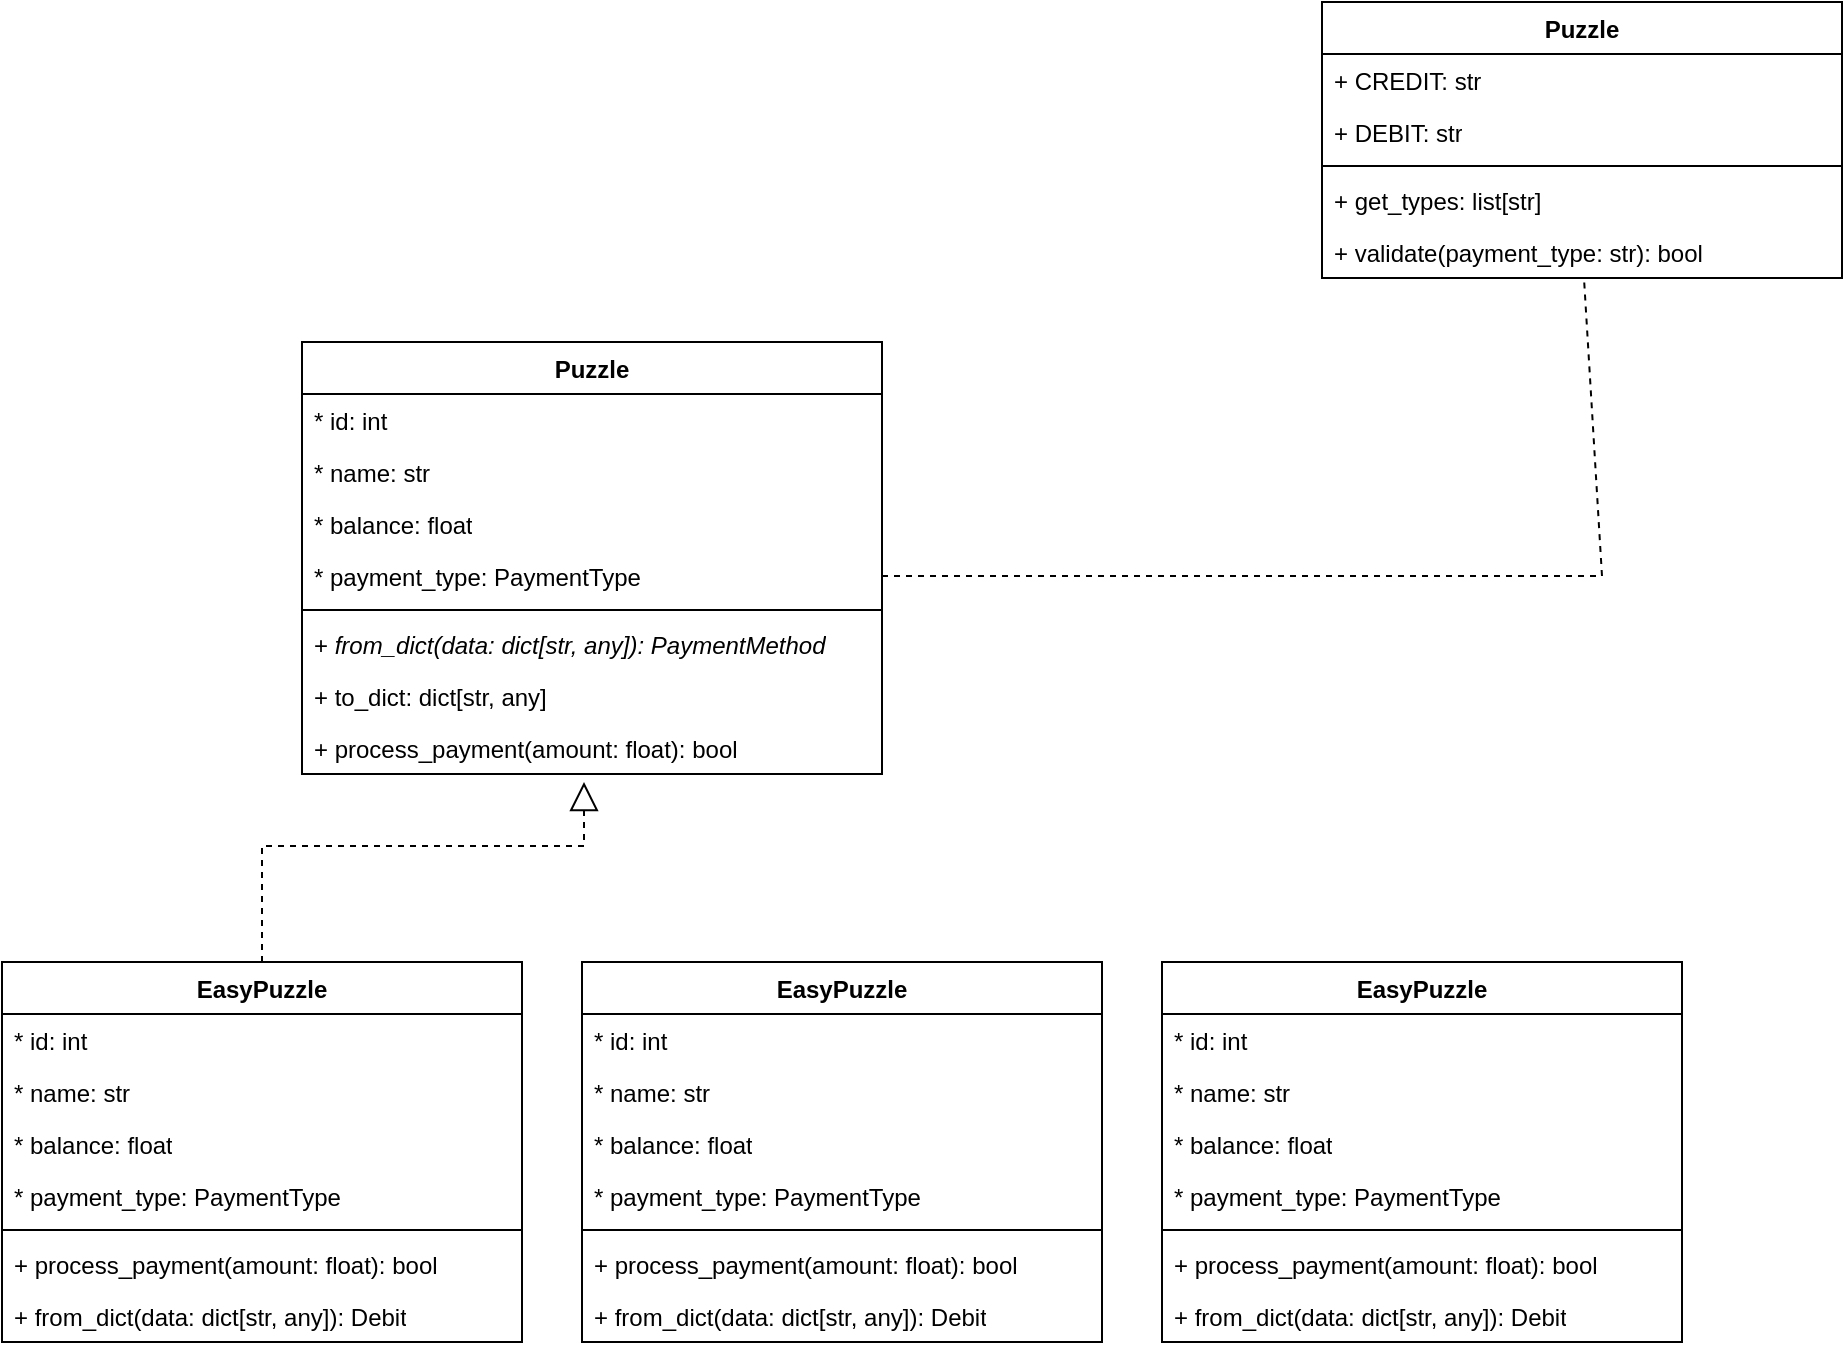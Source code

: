 <mxfile version="27.1.6">
  <diagram name="Página-1" id="glJOcvaWONBNWKPFWCOH">
    <mxGraphModel dx="2980" dy="2234" grid="1" gridSize="10" guides="1" tooltips="1" connect="1" arrows="1" fold="1" page="1" pageScale="1" pageWidth="827" pageHeight="1169" math="0" shadow="0">
      <root>
        <mxCell id="0" />
        <mxCell id="1" parent="0" />
        <mxCell id="m9dHpaMrici153sOGZXo-9" value="Puzzle" style="swimlane;fontStyle=1;align=center;verticalAlign=top;childLayout=stackLayout;horizontal=1;startSize=26;horizontalStack=0;resizeParent=1;resizeParentMax=0;resizeLast=0;collapsible=1;marginBottom=0;whiteSpace=wrap;html=1;" parent="1" vertex="1">
          <mxGeometry x="540" y="-150" width="290" height="216" as="geometry" />
        </mxCell>
        <mxCell id="m9dHpaMrici153sOGZXo-10" value="* id: int" style="text;strokeColor=none;fillColor=none;align=left;verticalAlign=top;spacingLeft=4;spacingRight=4;overflow=hidden;rotatable=0;points=[[0,0.5],[1,0.5]];portConstraint=eastwest;whiteSpace=wrap;html=1;" parent="m9dHpaMrici153sOGZXo-9" vertex="1">
          <mxGeometry y="26" width="290" height="26" as="geometry" />
        </mxCell>
        <mxCell id="m9dHpaMrici153sOGZXo-11" value="*&amp;nbsp;name: str" style="text;strokeColor=none;fillColor=none;align=left;verticalAlign=top;spacingLeft=4;spacingRight=4;overflow=hidden;rotatable=0;points=[[0,0.5],[1,0.5]];portConstraint=eastwest;whiteSpace=wrap;html=1;" parent="m9dHpaMrici153sOGZXo-9" vertex="1">
          <mxGeometry y="52" width="290" height="26" as="geometry" />
        </mxCell>
        <mxCell id="m9dHpaMrici153sOGZXo-12" value="*&amp;nbsp;balance: float" style="text;strokeColor=none;fillColor=none;align=left;verticalAlign=top;spacingLeft=4;spacingRight=4;overflow=hidden;rotatable=0;points=[[0,0.5],[1,0.5]];portConstraint=eastwest;whiteSpace=wrap;html=1;" parent="m9dHpaMrici153sOGZXo-9" vertex="1">
          <mxGeometry y="78" width="290" height="26" as="geometry" />
        </mxCell>
        <mxCell id="qnR3vU40s_SDo-sZ6Q9r-2" value="* payment_type: PaymentType" style="text;strokeColor=none;fillColor=none;align=left;verticalAlign=top;spacingLeft=4;spacingRight=4;overflow=hidden;rotatable=0;points=[[0,0.5],[1,0.5]];portConstraint=eastwest;whiteSpace=wrap;html=1;" parent="m9dHpaMrici153sOGZXo-9" vertex="1">
          <mxGeometry y="104" width="290" height="26" as="geometry" />
        </mxCell>
        <mxCell id="m9dHpaMrici153sOGZXo-16" value="" style="line;strokeWidth=1;fillColor=none;align=left;verticalAlign=middle;spacingTop=-1;spacingLeft=3;spacingRight=3;rotatable=0;labelPosition=right;points=[];portConstraint=eastwest;strokeColor=inherit;" parent="m9dHpaMrici153sOGZXo-9" vertex="1">
          <mxGeometry y="130" width="290" height="8" as="geometry" />
        </mxCell>
        <mxCell id="m9dHpaMrici153sOGZXo-33" value="+ &lt;i&gt;from_dict(data: dict[str, any]): PaymentMethod&lt;/i&gt;" style="text;strokeColor=none;fillColor=none;align=left;verticalAlign=top;spacingLeft=4;spacingRight=4;overflow=hidden;rotatable=0;points=[[0,0.5],[1,0.5]];portConstraint=eastwest;whiteSpace=wrap;html=1;" parent="m9dHpaMrici153sOGZXo-9" vertex="1">
          <mxGeometry y="138" width="290" height="26" as="geometry" />
        </mxCell>
        <mxCell id="m9dHpaMrici153sOGZXo-17" value="+ to_dict: dict[str, any]" style="text;strokeColor=none;fillColor=none;align=left;verticalAlign=top;spacingLeft=4;spacingRight=4;overflow=hidden;rotatable=0;points=[[0,0.5],[1,0.5]];portConstraint=eastwest;whiteSpace=wrap;html=1;" parent="m9dHpaMrici153sOGZXo-9" vertex="1">
          <mxGeometry y="164" width="290" height="26" as="geometry" />
        </mxCell>
        <mxCell id="m9dHpaMrici153sOGZXo-19" value="+ process_payment(amount: float): bool" style="text;strokeColor=none;fillColor=none;align=left;verticalAlign=top;spacingLeft=4;spacingRight=4;overflow=hidden;rotatable=0;points=[[0,0.5],[1,0.5]];portConstraint=eastwest;whiteSpace=wrap;html=1;" parent="m9dHpaMrici153sOGZXo-9" vertex="1">
          <mxGeometry y="190" width="290" height="26" as="geometry" />
        </mxCell>
        <mxCell id="m9dHpaMrici153sOGZXo-20" value="EasyPuzzle" style="swimlane;fontStyle=1;align=center;verticalAlign=top;childLayout=stackLayout;horizontal=1;startSize=26;horizontalStack=0;resizeParent=1;resizeParentMax=0;resizeLast=0;collapsible=1;marginBottom=0;whiteSpace=wrap;html=1;" parent="1" vertex="1">
          <mxGeometry x="390" y="160" width="260" height="190" as="geometry" />
        </mxCell>
        <mxCell id="m9dHpaMrici153sOGZXo-34" value="* id: int" style="text;strokeColor=none;fillColor=none;align=left;verticalAlign=top;spacingLeft=4;spacingRight=4;overflow=hidden;rotatable=0;points=[[0,0.5],[1,0.5]];portConstraint=eastwest;whiteSpace=wrap;html=1;" parent="m9dHpaMrici153sOGZXo-20" vertex="1">
          <mxGeometry y="26" width="260" height="26" as="geometry" />
        </mxCell>
        <mxCell id="m9dHpaMrici153sOGZXo-35" value="*&amp;nbsp;name: str" style="text;strokeColor=none;fillColor=none;align=left;verticalAlign=top;spacingLeft=4;spacingRight=4;overflow=hidden;rotatable=0;points=[[0,0.5],[1,0.5]];portConstraint=eastwest;whiteSpace=wrap;html=1;" parent="m9dHpaMrici153sOGZXo-20" vertex="1">
          <mxGeometry y="52" width="260" height="26" as="geometry" />
        </mxCell>
        <mxCell id="m9dHpaMrici153sOGZXo-36" value="*&amp;nbsp;balance: float" style="text;strokeColor=none;fillColor=none;align=left;verticalAlign=top;spacingLeft=4;spacingRight=4;overflow=hidden;rotatable=0;points=[[0,0.5],[1,0.5]];portConstraint=eastwest;whiteSpace=wrap;html=1;" parent="m9dHpaMrici153sOGZXo-20" vertex="1">
          <mxGeometry y="78" width="260" height="26" as="geometry" />
        </mxCell>
        <mxCell id="qnR3vU40s_SDo-sZ6Q9r-3" value="* payment_type: PaymentType" style="text;strokeColor=none;fillColor=none;align=left;verticalAlign=top;spacingLeft=4;spacingRight=4;overflow=hidden;rotatable=0;points=[[0,0.5],[1,0.5]];portConstraint=eastwest;whiteSpace=wrap;html=1;" parent="m9dHpaMrici153sOGZXo-20" vertex="1">
          <mxGeometry y="104" width="260" height="26" as="geometry" />
        </mxCell>
        <mxCell id="m9dHpaMrici153sOGZXo-22" value="" style="line;strokeWidth=1;fillColor=none;align=left;verticalAlign=middle;spacingTop=-1;spacingLeft=3;spacingRight=3;rotatable=0;labelPosition=right;points=[];portConstraint=eastwest;strokeColor=inherit;" parent="m9dHpaMrici153sOGZXo-20" vertex="1">
          <mxGeometry y="130" width="260" height="8" as="geometry" />
        </mxCell>
        <mxCell id="m9dHpaMrici153sOGZXo-42" value="+ process_payment(amount: float): bool" style="text;strokeColor=none;fillColor=none;align=left;verticalAlign=top;spacingLeft=4;spacingRight=4;overflow=hidden;rotatable=0;points=[[0,0.5],[1,0.5]];portConstraint=eastwest;whiteSpace=wrap;html=1;" parent="m9dHpaMrici153sOGZXo-20" vertex="1">
          <mxGeometry y="138" width="260" height="26" as="geometry" />
        </mxCell>
        <mxCell id="m9dHpaMrici153sOGZXo-23" value="+ from_dict(data: dict[str, any]): Debit" style="text;strokeColor=none;fillColor=none;align=left;verticalAlign=top;spacingLeft=4;spacingRight=4;overflow=hidden;rotatable=0;points=[[0,0.5],[1,0.5]];portConstraint=eastwest;whiteSpace=wrap;html=1;" parent="m9dHpaMrici153sOGZXo-20" vertex="1">
          <mxGeometry y="164" width="260" height="26" as="geometry" />
        </mxCell>
        <mxCell id="m9dHpaMrici153sOGZXo-31" value="" style="endArrow=block;dashed=1;endFill=0;endSize=12;html=1;rounded=0;entryX=0.459;entryY=1.084;entryDx=0;entryDy=0;entryPerimeter=0;exitX=0.5;exitY=0;exitDx=0;exitDy=0;" parent="1" source="m9dHpaMrici153sOGZXo-20" edge="1">
          <mxGeometry width="160" relative="1" as="geometry">
            <mxPoint x="530" y="132" as="sourcePoint" />
            <mxPoint x="681" y="70" as="targetPoint" />
            <Array as="points">
              <mxPoint x="520" y="102" />
              <mxPoint x="681" y="102" />
            </Array>
          </mxGeometry>
        </mxCell>
        <mxCell id="qnR3vU40s_SDo-sZ6Q9r-6" value="Puzzle" style="swimlane;fontStyle=1;align=center;verticalAlign=top;childLayout=stackLayout;horizontal=1;startSize=26;horizontalStack=0;resizeParent=1;resizeParentMax=0;resizeLast=0;collapsible=1;marginBottom=0;whiteSpace=wrap;html=1;" parent="1" vertex="1">
          <mxGeometry x="1050" y="-320" width="260" height="138" as="geometry" />
        </mxCell>
        <mxCell id="qnR3vU40s_SDo-sZ6Q9r-8" value="+ CREDIT: str" style="text;strokeColor=none;fillColor=none;align=left;verticalAlign=top;spacingLeft=4;spacingRight=4;overflow=hidden;rotatable=0;points=[[0,0.5],[1,0.5]];portConstraint=eastwest;whiteSpace=wrap;html=1;" parent="qnR3vU40s_SDo-sZ6Q9r-6" vertex="1">
          <mxGeometry y="26" width="260" height="26" as="geometry" />
        </mxCell>
        <mxCell id="qnR3vU40s_SDo-sZ6Q9r-7" value="+ DEBIT: str" style="text;strokeColor=none;fillColor=none;align=left;verticalAlign=top;spacingLeft=4;spacingRight=4;overflow=hidden;rotatable=0;points=[[0,0.5],[1,0.5]];portConstraint=eastwest;whiteSpace=wrap;html=1;" parent="qnR3vU40s_SDo-sZ6Q9r-6" vertex="1">
          <mxGeometry y="52" width="260" height="26" as="geometry" />
        </mxCell>
        <mxCell id="qnR3vU40s_SDo-sZ6Q9r-11" value="" style="line;strokeWidth=1;fillColor=none;align=left;verticalAlign=middle;spacingTop=-1;spacingLeft=3;spacingRight=3;rotatable=0;labelPosition=right;points=[];portConstraint=eastwest;strokeColor=inherit;" parent="qnR3vU40s_SDo-sZ6Q9r-6" vertex="1">
          <mxGeometry y="78" width="260" height="8" as="geometry" />
        </mxCell>
        <mxCell id="qnR3vU40s_SDo-sZ6Q9r-12" value="+ get_types: list[str]" style="text;strokeColor=none;fillColor=none;align=left;verticalAlign=top;spacingLeft=4;spacingRight=4;overflow=hidden;rotatable=0;points=[[0,0.5],[1,0.5]];portConstraint=eastwest;whiteSpace=wrap;html=1;" parent="qnR3vU40s_SDo-sZ6Q9r-6" vertex="1">
          <mxGeometry y="86" width="260" height="26" as="geometry" />
        </mxCell>
        <mxCell id="qnR3vU40s_SDo-sZ6Q9r-13" value="+ validate(payment_type: str): bool" style="text;strokeColor=none;fillColor=none;align=left;verticalAlign=top;spacingLeft=4;spacingRight=4;overflow=hidden;rotatable=0;points=[[0,0.5],[1,0.5]];portConstraint=eastwest;whiteSpace=wrap;html=1;" parent="qnR3vU40s_SDo-sZ6Q9r-6" vertex="1">
          <mxGeometry y="112" width="260" height="26" as="geometry" />
        </mxCell>
        <mxCell id="qnR3vU40s_SDo-sZ6Q9r-24" value="" style="endArrow=none;html=1;rounded=0;dashed=1;fontSize=12;startSize=8;endSize=8;curved=0;exitX=1;exitY=0.5;exitDx=0;exitDy=0;entryX=0.504;entryY=1.034;entryDx=0;entryDy=0;entryPerimeter=0;" parent="1" source="qnR3vU40s_SDo-sZ6Q9r-2" target="qnR3vU40s_SDo-sZ6Q9r-13" edge="1">
          <mxGeometry relative="1" as="geometry">
            <mxPoint x="710" y="160" as="sourcePoint" />
            <mxPoint x="870" y="160" as="targetPoint" />
            <Array as="points">
              <mxPoint x="1190" y="-33" />
            </Array>
          </mxGeometry>
        </mxCell>
        <mxCell id="zbO12V0UnCSFmgOgBAuU-1" value="EasyPuzzle" style="swimlane;fontStyle=1;align=center;verticalAlign=top;childLayout=stackLayout;horizontal=1;startSize=26;horizontalStack=0;resizeParent=1;resizeParentMax=0;resizeLast=0;collapsible=1;marginBottom=0;whiteSpace=wrap;html=1;" vertex="1" parent="1">
          <mxGeometry x="680" y="160" width="260" height="190" as="geometry" />
        </mxCell>
        <mxCell id="zbO12V0UnCSFmgOgBAuU-2" value="* id: int" style="text;strokeColor=none;fillColor=none;align=left;verticalAlign=top;spacingLeft=4;spacingRight=4;overflow=hidden;rotatable=0;points=[[0,0.5],[1,0.5]];portConstraint=eastwest;whiteSpace=wrap;html=1;" vertex="1" parent="zbO12V0UnCSFmgOgBAuU-1">
          <mxGeometry y="26" width="260" height="26" as="geometry" />
        </mxCell>
        <mxCell id="zbO12V0UnCSFmgOgBAuU-3" value="*&amp;nbsp;name: str" style="text;strokeColor=none;fillColor=none;align=left;verticalAlign=top;spacingLeft=4;spacingRight=4;overflow=hidden;rotatable=0;points=[[0,0.5],[1,0.5]];portConstraint=eastwest;whiteSpace=wrap;html=1;" vertex="1" parent="zbO12V0UnCSFmgOgBAuU-1">
          <mxGeometry y="52" width="260" height="26" as="geometry" />
        </mxCell>
        <mxCell id="zbO12V0UnCSFmgOgBAuU-4" value="*&amp;nbsp;balance: float" style="text;strokeColor=none;fillColor=none;align=left;verticalAlign=top;spacingLeft=4;spacingRight=4;overflow=hidden;rotatable=0;points=[[0,0.5],[1,0.5]];portConstraint=eastwest;whiteSpace=wrap;html=1;" vertex="1" parent="zbO12V0UnCSFmgOgBAuU-1">
          <mxGeometry y="78" width="260" height="26" as="geometry" />
        </mxCell>
        <mxCell id="zbO12V0UnCSFmgOgBAuU-5" value="* payment_type: PaymentType" style="text;strokeColor=none;fillColor=none;align=left;verticalAlign=top;spacingLeft=4;spacingRight=4;overflow=hidden;rotatable=0;points=[[0,0.5],[1,0.5]];portConstraint=eastwest;whiteSpace=wrap;html=1;" vertex="1" parent="zbO12V0UnCSFmgOgBAuU-1">
          <mxGeometry y="104" width="260" height="26" as="geometry" />
        </mxCell>
        <mxCell id="zbO12V0UnCSFmgOgBAuU-6" value="" style="line;strokeWidth=1;fillColor=none;align=left;verticalAlign=middle;spacingTop=-1;spacingLeft=3;spacingRight=3;rotatable=0;labelPosition=right;points=[];portConstraint=eastwest;strokeColor=inherit;" vertex="1" parent="zbO12V0UnCSFmgOgBAuU-1">
          <mxGeometry y="130" width="260" height="8" as="geometry" />
        </mxCell>
        <mxCell id="zbO12V0UnCSFmgOgBAuU-7" value="+ process_payment(amount: float): bool" style="text;strokeColor=none;fillColor=none;align=left;verticalAlign=top;spacingLeft=4;spacingRight=4;overflow=hidden;rotatable=0;points=[[0,0.5],[1,0.5]];portConstraint=eastwest;whiteSpace=wrap;html=1;" vertex="1" parent="zbO12V0UnCSFmgOgBAuU-1">
          <mxGeometry y="138" width="260" height="26" as="geometry" />
        </mxCell>
        <mxCell id="zbO12V0UnCSFmgOgBAuU-8" value="+ from_dict(data: dict[str, any]): Debit" style="text;strokeColor=none;fillColor=none;align=left;verticalAlign=top;spacingLeft=4;spacingRight=4;overflow=hidden;rotatable=0;points=[[0,0.5],[1,0.5]];portConstraint=eastwest;whiteSpace=wrap;html=1;" vertex="1" parent="zbO12V0UnCSFmgOgBAuU-1">
          <mxGeometry y="164" width="260" height="26" as="geometry" />
        </mxCell>
        <mxCell id="zbO12V0UnCSFmgOgBAuU-9" value="EasyPuzzle" style="swimlane;fontStyle=1;align=center;verticalAlign=top;childLayout=stackLayout;horizontal=1;startSize=26;horizontalStack=0;resizeParent=1;resizeParentMax=0;resizeLast=0;collapsible=1;marginBottom=0;whiteSpace=wrap;html=1;" vertex="1" parent="1">
          <mxGeometry x="970" y="160" width="260" height="190" as="geometry" />
        </mxCell>
        <mxCell id="zbO12V0UnCSFmgOgBAuU-10" value="* id: int" style="text;strokeColor=none;fillColor=none;align=left;verticalAlign=top;spacingLeft=4;spacingRight=4;overflow=hidden;rotatable=0;points=[[0,0.5],[1,0.5]];portConstraint=eastwest;whiteSpace=wrap;html=1;" vertex="1" parent="zbO12V0UnCSFmgOgBAuU-9">
          <mxGeometry y="26" width="260" height="26" as="geometry" />
        </mxCell>
        <mxCell id="zbO12V0UnCSFmgOgBAuU-11" value="*&amp;nbsp;name: str" style="text;strokeColor=none;fillColor=none;align=left;verticalAlign=top;spacingLeft=4;spacingRight=4;overflow=hidden;rotatable=0;points=[[0,0.5],[1,0.5]];portConstraint=eastwest;whiteSpace=wrap;html=1;" vertex="1" parent="zbO12V0UnCSFmgOgBAuU-9">
          <mxGeometry y="52" width="260" height="26" as="geometry" />
        </mxCell>
        <mxCell id="zbO12V0UnCSFmgOgBAuU-12" value="*&amp;nbsp;balance: float" style="text;strokeColor=none;fillColor=none;align=left;verticalAlign=top;spacingLeft=4;spacingRight=4;overflow=hidden;rotatable=0;points=[[0,0.5],[1,0.5]];portConstraint=eastwest;whiteSpace=wrap;html=1;" vertex="1" parent="zbO12V0UnCSFmgOgBAuU-9">
          <mxGeometry y="78" width="260" height="26" as="geometry" />
        </mxCell>
        <mxCell id="zbO12V0UnCSFmgOgBAuU-13" value="* payment_type: PaymentType" style="text;strokeColor=none;fillColor=none;align=left;verticalAlign=top;spacingLeft=4;spacingRight=4;overflow=hidden;rotatable=0;points=[[0,0.5],[1,0.5]];portConstraint=eastwest;whiteSpace=wrap;html=1;" vertex="1" parent="zbO12V0UnCSFmgOgBAuU-9">
          <mxGeometry y="104" width="260" height="26" as="geometry" />
        </mxCell>
        <mxCell id="zbO12V0UnCSFmgOgBAuU-14" value="" style="line;strokeWidth=1;fillColor=none;align=left;verticalAlign=middle;spacingTop=-1;spacingLeft=3;spacingRight=3;rotatable=0;labelPosition=right;points=[];portConstraint=eastwest;strokeColor=inherit;" vertex="1" parent="zbO12V0UnCSFmgOgBAuU-9">
          <mxGeometry y="130" width="260" height="8" as="geometry" />
        </mxCell>
        <mxCell id="zbO12V0UnCSFmgOgBAuU-15" value="+ process_payment(amount: float): bool" style="text;strokeColor=none;fillColor=none;align=left;verticalAlign=top;spacingLeft=4;spacingRight=4;overflow=hidden;rotatable=0;points=[[0,0.5],[1,0.5]];portConstraint=eastwest;whiteSpace=wrap;html=1;" vertex="1" parent="zbO12V0UnCSFmgOgBAuU-9">
          <mxGeometry y="138" width="260" height="26" as="geometry" />
        </mxCell>
        <mxCell id="zbO12V0UnCSFmgOgBAuU-16" value="+ from_dict(data: dict[str, any]): Debit" style="text;strokeColor=none;fillColor=none;align=left;verticalAlign=top;spacingLeft=4;spacingRight=4;overflow=hidden;rotatable=0;points=[[0,0.5],[1,0.5]];portConstraint=eastwest;whiteSpace=wrap;html=1;" vertex="1" parent="zbO12V0UnCSFmgOgBAuU-9">
          <mxGeometry y="164" width="260" height="26" as="geometry" />
        </mxCell>
      </root>
    </mxGraphModel>
  </diagram>
</mxfile>

